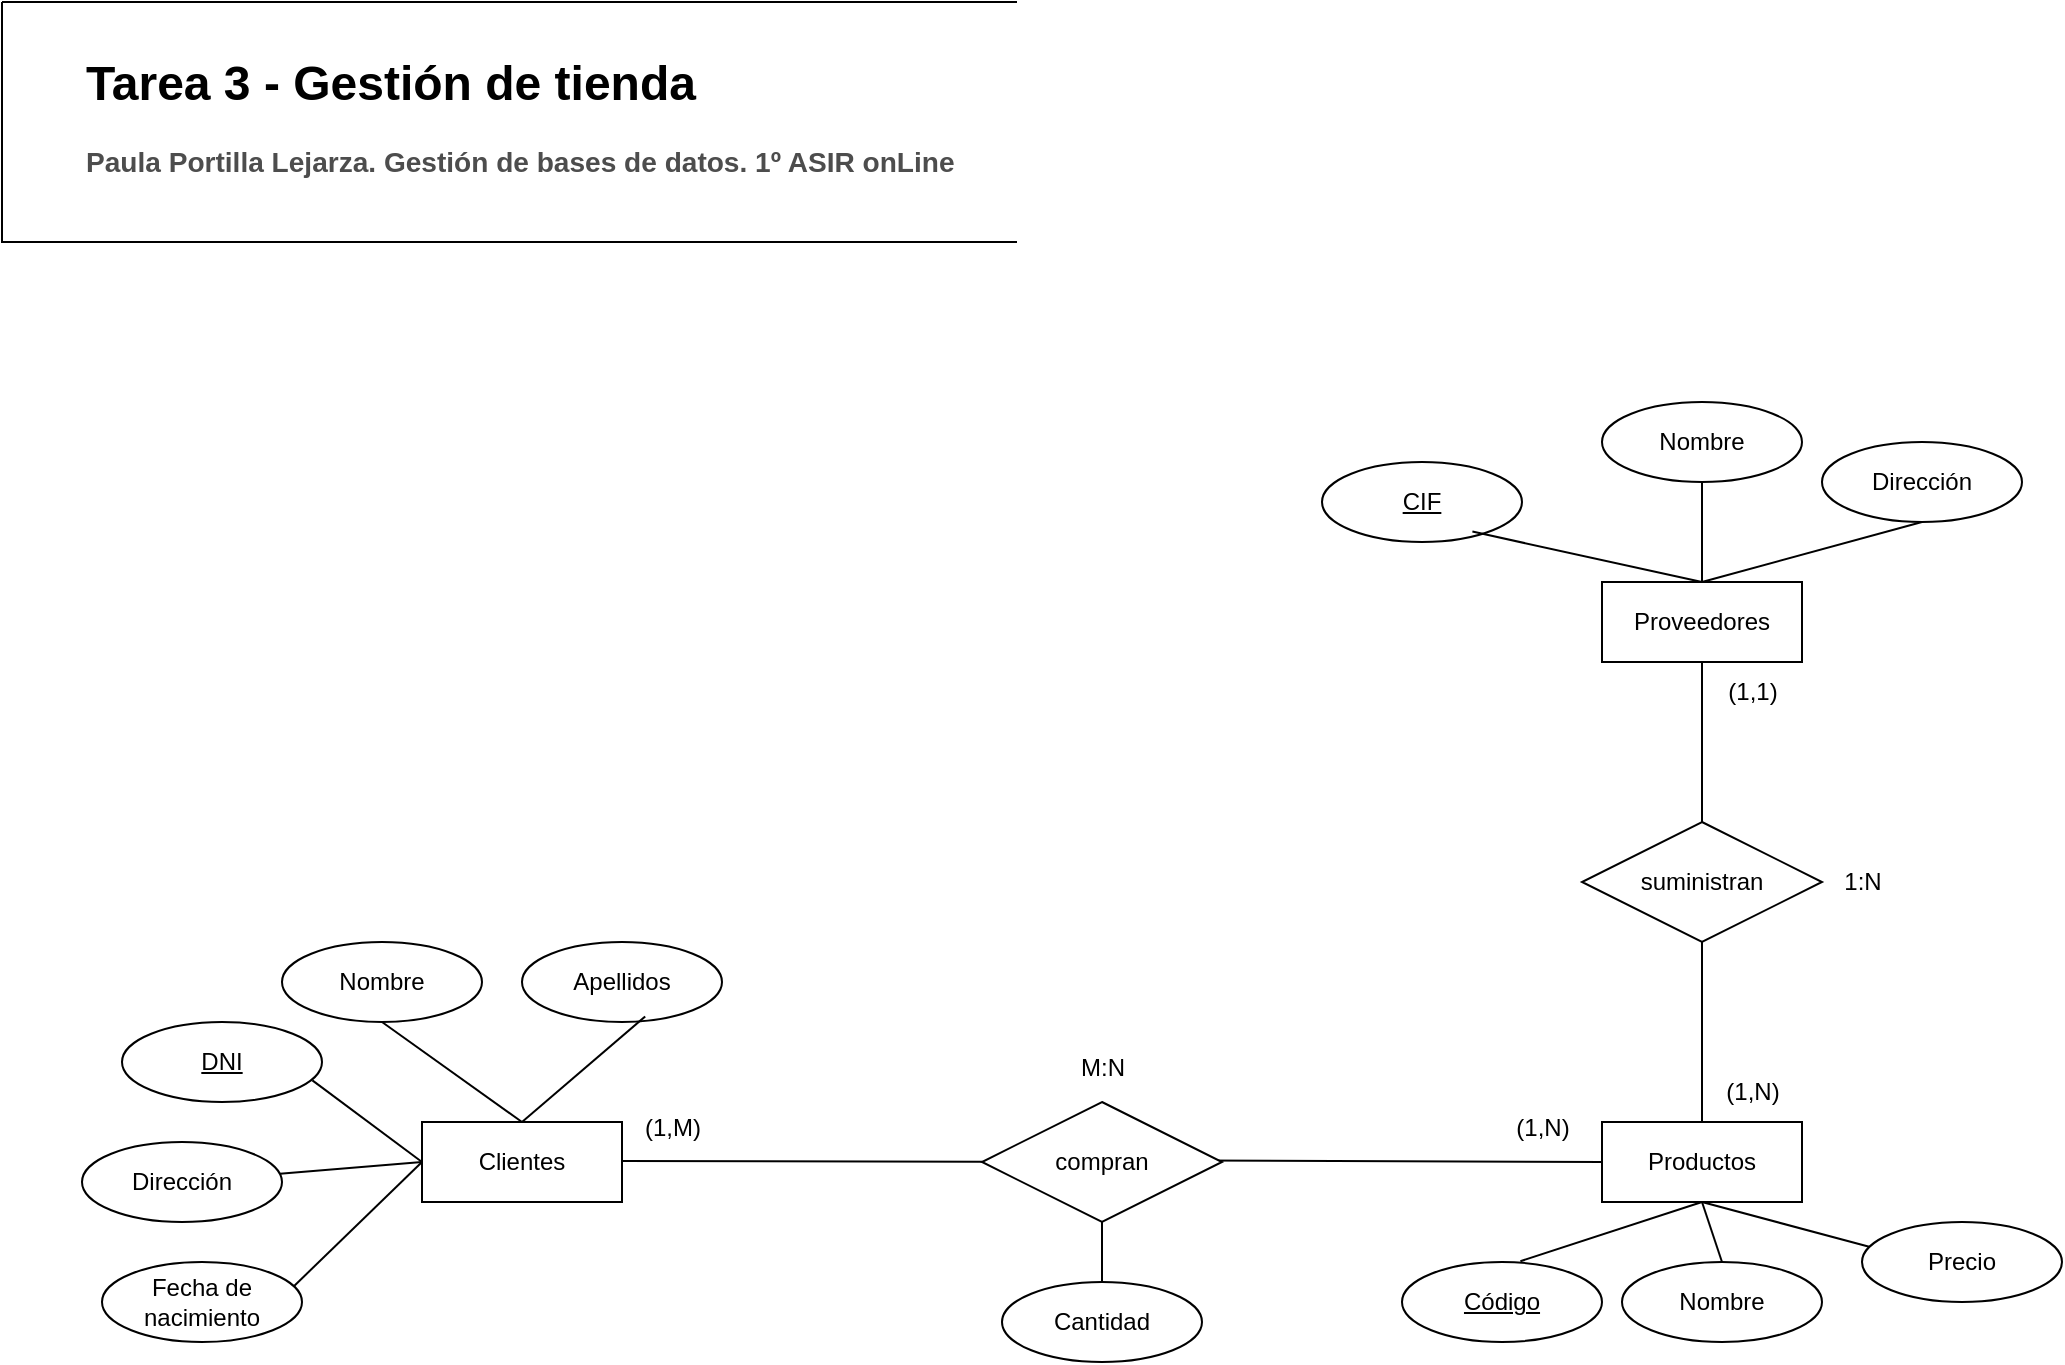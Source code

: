 <mxfile version="24.8.9">
  <diagram name="Page-1" id="WBDv5_wROoBOC59eoUjj">
    <mxGraphModel dx="1909" dy="978" grid="1" gridSize="10" guides="1" tooltips="1" connect="1" arrows="1" fold="1" page="1" pageScale="1" pageWidth="1169" pageHeight="827" math="0" shadow="0">
      <root>
        <mxCell id="0" />
        <mxCell id="1" parent="0" />
        <mxCell id="l6Cd_dXinIFo6cYeAmfx-22" value="" style="endArrow=none;html=1;rounded=0;entryX=0;entryY=0.5;entryDx=0;entryDy=0;exitX=0.917;exitY=0.487;exitDx=0;exitDy=0;exitPerimeter=0;" edge="1" parent="1" source="l6Cd_dXinIFo6cYeAmfx-5" target="l6Cd_dXinIFo6cYeAmfx-3">
          <mxGeometry relative="1" as="geometry">
            <mxPoint x="690" y="620" as="sourcePoint" />
            <mxPoint x="790" y="619.5" as="targetPoint" />
          </mxGeometry>
        </mxCell>
        <mxCell id="l6Cd_dXinIFo6cYeAmfx-16" value="" style="endArrow=none;html=1;rounded=0;exitX=0.94;exitY=0.35;exitDx=0;exitDy=0;exitPerimeter=0;" edge="1" parent="1" source="l6Cd_dXinIFo6cYeAmfx-9">
          <mxGeometry relative="1" as="geometry">
            <mxPoint x="490" y="640" as="sourcePoint" />
            <mxPoint x="250" y="620" as="targetPoint" />
          </mxGeometry>
        </mxCell>
        <mxCell id="l6Cd_dXinIFo6cYeAmfx-1" value="" style="swimlane;startSize=0;" vertex="1" parent="1">
          <mxGeometry x="40" y="40" width="520" height="120" as="geometry" />
        </mxCell>
        <mxCell id="l6Cd_dXinIFo6cYeAmfx-2" value="&lt;h1 style=&quot;margin-top: 0px;&quot;&gt;Tarea 3 - Gestión de tienda&lt;/h1&gt;&lt;h3&gt;&lt;font color=&quot;#4d4d4d&quot;&gt;Paula Portilla Lejarza.&amp;nbsp;&lt;/font&gt;&lt;span style=&quot;background-color: initial; font-size: 14.04px;&quot;&gt;&lt;font color=&quot;#4d4d4d&quot;&gt;Gestión de bases de datos. 1º ASIR onLine&lt;/font&gt;&lt;/span&gt;&lt;/h3&gt;" style="text;html=1;whiteSpace=wrap;overflow=hidden;rounded=0;" vertex="1" parent="l6Cd_dXinIFo6cYeAmfx-1">
          <mxGeometry x="40" y="20" width="860" height="120" as="geometry" />
        </mxCell>
        <mxCell id="l6Cd_dXinIFo6cYeAmfx-3" value="Productos" style="whiteSpace=wrap;html=1;align=center;" vertex="1" parent="1">
          <mxGeometry x="840" y="600" width="100" height="40" as="geometry" />
        </mxCell>
        <mxCell id="l6Cd_dXinIFo6cYeAmfx-4" value="Clientes" style="whiteSpace=wrap;html=1;align=center;" vertex="1" parent="1">
          <mxGeometry x="250" y="600" width="100" height="40" as="geometry" />
        </mxCell>
        <mxCell id="l6Cd_dXinIFo6cYeAmfx-5" value="compran" style="shape=rhombus;perimeter=rhombusPerimeter;whiteSpace=wrap;html=1;align=center;" vertex="1" parent="1">
          <mxGeometry x="530" y="590" width="120" height="60" as="geometry" />
        </mxCell>
        <mxCell id="l6Cd_dXinIFo6cYeAmfx-6" value="suministran" style="shape=rhombus;perimeter=rhombusPerimeter;whiteSpace=wrap;html=1;align=center;" vertex="1" parent="1">
          <mxGeometry x="830" y="450" width="120" height="60" as="geometry" />
        </mxCell>
        <mxCell id="l6Cd_dXinIFo6cYeAmfx-7" value="Proveedores" style="whiteSpace=wrap;html=1;align=center;" vertex="1" parent="1">
          <mxGeometry x="840" y="330" width="100" height="40" as="geometry" />
        </mxCell>
        <mxCell id="l6Cd_dXinIFo6cYeAmfx-8" value="DNI" style="ellipse;whiteSpace=wrap;html=1;align=center;fontStyle=4;" vertex="1" parent="1">
          <mxGeometry x="100" y="550" width="100" height="40" as="geometry" />
        </mxCell>
        <mxCell id="l6Cd_dXinIFo6cYeAmfx-9" value="Fecha de nacimiento" style="ellipse;whiteSpace=wrap;html=1;align=center;" vertex="1" parent="1">
          <mxGeometry x="90" y="670" width="100" height="40" as="geometry" />
        </mxCell>
        <mxCell id="l6Cd_dXinIFo6cYeAmfx-10" value="Dirección" style="ellipse;whiteSpace=wrap;html=1;align=center;" vertex="1" parent="1">
          <mxGeometry x="80" y="610" width="100" height="40" as="geometry" />
        </mxCell>
        <mxCell id="l6Cd_dXinIFo6cYeAmfx-11" value="Apellidos" style="ellipse;whiteSpace=wrap;html=1;align=center;" vertex="1" parent="1">
          <mxGeometry x="300" y="510" width="100" height="40" as="geometry" />
        </mxCell>
        <mxCell id="l6Cd_dXinIFo6cYeAmfx-12" value="Nombre" style="ellipse;whiteSpace=wrap;html=1;align=center;" vertex="1" parent="1">
          <mxGeometry x="180" y="510" width="100" height="40" as="geometry" />
        </mxCell>
        <mxCell id="l6Cd_dXinIFo6cYeAmfx-17" value="" style="endArrow=none;html=1;rounded=0;" edge="1" parent="1" source="l6Cd_dXinIFo6cYeAmfx-10">
          <mxGeometry relative="1" as="geometry">
            <mxPoint x="490" y="640" as="sourcePoint" />
            <mxPoint x="250" y="620" as="targetPoint" />
          </mxGeometry>
        </mxCell>
        <mxCell id="l6Cd_dXinIFo6cYeAmfx-18" value="" style="endArrow=none;html=1;rounded=0;entryX=0;entryY=0.5;entryDx=0;entryDy=0;exitX=0.952;exitY=0.73;exitDx=0;exitDy=0;exitPerimeter=0;" edge="1" parent="1" source="l6Cd_dXinIFo6cYeAmfx-8" target="l6Cd_dXinIFo6cYeAmfx-4">
          <mxGeometry relative="1" as="geometry">
            <mxPoint x="200" y="570" as="sourcePoint" />
            <mxPoint x="570" y="640" as="targetPoint" />
          </mxGeometry>
        </mxCell>
        <mxCell id="l6Cd_dXinIFo6cYeAmfx-19" value="" style="endArrow=none;html=1;rounded=0;exitX=0.5;exitY=1;exitDx=0;exitDy=0;entryX=0.5;entryY=0;entryDx=0;entryDy=0;" edge="1" parent="1" source="l6Cd_dXinIFo6cYeAmfx-12" target="l6Cd_dXinIFo6cYeAmfx-4">
          <mxGeometry relative="1" as="geometry">
            <mxPoint x="410" y="640" as="sourcePoint" />
            <mxPoint x="570" y="640" as="targetPoint" />
          </mxGeometry>
        </mxCell>
        <mxCell id="l6Cd_dXinIFo6cYeAmfx-20" value="" style="endArrow=none;html=1;rounded=0;exitX=0.616;exitY=0.93;exitDx=0;exitDy=0;exitPerimeter=0;entryX=0.5;entryY=0;entryDx=0;entryDy=0;" edge="1" parent="1" source="l6Cd_dXinIFo6cYeAmfx-11" target="l6Cd_dXinIFo6cYeAmfx-4">
          <mxGeometry relative="1" as="geometry">
            <mxPoint x="410" y="640" as="sourcePoint" />
            <mxPoint x="570" y="640" as="targetPoint" />
          </mxGeometry>
        </mxCell>
        <mxCell id="l6Cd_dXinIFo6cYeAmfx-21" value="" style="endArrow=none;html=1;rounded=0;" edge="1" parent="1" target="l6Cd_dXinIFo6cYeAmfx-5">
          <mxGeometry relative="1" as="geometry">
            <mxPoint x="350" y="619.5" as="sourcePoint" />
            <mxPoint x="510" y="619.5" as="targetPoint" />
          </mxGeometry>
        </mxCell>
        <mxCell id="l6Cd_dXinIFo6cYeAmfx-23" value="Código" style="ellipse;whiteSpace=wrap;html=1;align=center;fontStyle=4;" vertex="1" parent="1">
          <mxGeometry x="740" y="670" width="100" height="40" as="geometry" />
        </mxCell>
        <mxCell id="l6Cd_dXinIFo6cYeAmfx-24" value="Nombre" style="ellipse;whiteSpace=wrap;html=1;align=center;" vertex="1" parent="1">
          <mxGeometry x="850" y="670" width="100" height="40" as="geometry" />
        </mxCell>
        <mxCell id="l6Cd_dXinIFo6cYeAmfx-25" value="" style="endArrow=none;html=1;rounded=0;entryX=0.5;entryY=1;entryDx=0;entryDy=0;exitX=0.592;exitY=-0.01;exitDx=0;exitDy=0;exitPerimeter=0;" edge="1" parent="1" source="l6Cd_dXinIFo6cYeAmfx-23" target="l6Cd_dXinIFo6cYeAmfx-3">
          <mxGeometry relative="1" as="geometry">
            <mxPoint x="610" y="640" as="sourcePoint" />
            <mxPoint x="770" y="640" as="targetPoint" />
          </mxGeometry>
        </mxCell>
        <mxCell id="l6Cd_dXinIFo6cYeAmfx-26" value="" style="endArrow=none;html=1;rounded=0;entryX=0.5;entryY=1;entryDx=0;entryDy=0;exitX=0.5;exitY=0;exitDx=0;exitDy=0;" edge="1" parent="1" source="l6Cd_dXinIFo6cYeAmfx-24" target="l6Cd_dXinIFo6cYeAmfx-3">
          <mxGeometry relative="1" as="geometry">
            <mxPoint x="610" y="640" as="sourcePoint" />
            <mxPoint x="770" y="640" as="targetPoint" />
          </mxGeometry>
        </mxCell>
        <mxCell id="l6Cd_dXinIFo6cYeAmfx-28" value="Precio" style="ellipse;whiteSpace=wrap;html=1;align=center;" vertex="1" parent="1">
          <mxGeometry x="970" y="650" width="100" height="40" as="geometry" />
        </mxCell>
        <mxCell id="l6Cd_dXinIFo6cYeAmfx-29" value="" style="endArrow=none;html=1;rounded=0;entryX=0.5;entryY=1;entryDx=0;entryDy=0;exitX=0.036;exitY=0.31;exitDx=0;exitDy=0;exitPerimeter=0;" edge="1" parent="1" source="l6Cd_dXinIFo6cYeAmfx-28" target="l6Cd_dXinIFo6cYeAmfx-3">
          <mxGeometry relative="1" as="geometry">
            <mxPoint x="610" y="640" as="sourcePoint" />
            <mxPoint x="770" y="640" as="targetPoint" />
          </mxGeometry>
        </mxCell>
        <mxCell id="l6Cd_dXinIFo6cYeAmfx-30" value="CIF" style="ellipse;whiteSpace=wrap;html=1;align=center;fontStyle=4;" vertex="1" parent="1">
          <mxGeometry x="700" y="270" width="100" height="40" as="geometry" />
        </mxCell>
        <mxCell id="l6Cd_dXinIFo6cYeAmfx-31" value="Nombre" style="ellipse;whiteSpace=wrap;html=1;align=center;" vertex="1" parent="1">
          <mxGeometry x="840" y="240" width="100" height="40" as="geometry" />
        </mxCell>
        <mxCell id="l6Cd_dXinIFo6cYeAmfx-32" value="Dirección" style="ellipse;whiteSpace=wrap;html=1;align=center;" vertex="1" parent="1">
          <mxGeometry x="950" y="260" width="100" height="40" as="geometry" />
        </mxCell>
        <mxCell id="l6Cd_dXinIFo6cYeAmfx-33" value="" style="endArrow=none;html=1;rounded=0;exitX=0.5;exitY=1;exitDx=0;exitDy=0;entryX=0.5;entryY=0;entryDx=0;entryDy=0;" edge="1" parent="1" source="l6Cd_dXinIFo6cYeAmfx-7" target="l6Cd_dXinIFo6cYeAmfx-6">
          <mxGeometry relative="1" as="geometry">
            <mxPoint x="610" y="520" as="sourcePoint" />
            <mxPoint x="770" y="520" as="targetPoint" />
          </mxGeometry>
        </mxCell>
        <mxCell id="l6Cd_dXinIFo6cYeAmfx-34" value="" style="endArrow=none;html=1;rounded=0;exitX=0.5;exitY=1;exitDx=0;exitDy=0;entryX=0.5;entryY=0;entryDx=0;entryDy=0;" edge="1" parent="1" source="l6Cd_dXinIFo6cYeAmfx-6" target="l6Cd_dXinIFo6cYeAmfx-3">
          <mxGeometry relative="1" as="geometry">
            <mxPoint x="610" y="520" as="sourcePoint" />
            <mxPoint x="770" y="520" as="targetPoint" />
          </mxGeometry>
        </mxCell>
        <mxCell id="l6Cd_dXinIFo6cYeAmfx-36" value="" style="endArrow=none;html=1;rounded=0;entryX=0.5;entryY=1;entryDx=0;entryDy=0;" edge="1" parent="1" source="l6Cd_dXinIFo6cYeAmfx-7" target="l6Cd_dXinIFo6cYeAmfx-31">
          <mxGeometry relative="1" as="geometry">
            <mxPoint x="610" y="280" as="sourcePoint" />
            <mxPoint x="770" y="280" as="targetPoint" />
          </mxGeometry>
        </mxCell>
        <mxCell id="l6Cd_dXinIFo6cYeAmfx-37" value="" style="endArrow=none;html=1;rounded=0;exitX=0.752;exitY=0.87;exitDx=0;exitDy=0;exitPerimeter=0;" edge="1" parent="1" source="l6Cd_dXinIFo6cYeAmfx-30">
          <mxGeometry relative="1" as="geometry">
            <mxPoint x="610" y="280" as="sourcePoint" />
            <mxPoint x="890" y="330" as="targetPoint" />
          </mxGeometry>
        </mxCell>
        <mxCell id="l6Cd_dXinIFo6cYeAmfx-38" value="" style="endArrow=none;html=1;rounded=0;entryX=0.5;entryY=1;entryDx=0;entryDy=0;exitX=0.5;exitY=0;exitDx=0;exitDy=0;" edge="1" parent="1" source="l6Cd_dXinIFo6cYeAmfx-7" target="l6Cd_dXinIFo6cYeAmfx-32">
          <mxGeometry relative="1" as="geometry">
            <mxPoint x="610" y="280" as="sourcePoint" />
            <mxPoint x="770" y="280" as="targetPoint" />
          </mxGeometry>
        </mxCell>
        <mxCell id="l6Cd_dXinIFo6cYeAmfx-43" value="(1,N)" style="text;html=1;align=center;verticalAlign=middle;resizable=0;points=[];autosize=1;strokeColor=none;fillColor=none;" vertex="1" parent="1">
          <mxGeometry x="785" y="588" width="50" height="30" as="geometry" />
        </mxCell>
        <mxCell id="l6Cd_dXinIFo6cYeAmfx-44" value="Cantidad" style="ellipse;whiteSpace=wrap;html=1;align=center;" vertex="1" parent="1">
          <mxGeometry x="540" y="680" width="100" height="40" as="geometry" />
        </mxCell>
        <mxCell id="l6Cd_dXinIFo6cYeAmfx-45" value="" style="endArrow=none;html=1;rounded=0;exitX=0.5;exitY=1;exitDx=0;exitDy=0;entryX=0.5;entryY=0;entryDx=0;entryDy=0;" edge="1" parent="1" source="l6Cd_dXinIFo6cYeAmfx-5" target="l6Cd_dXinIFo6cYeAmfx-44">
          <mxGeometry relative="1" as="geometry">
            <mxPoint x="610" y="640" as="sourcePoint" />
            <mxPoint x="770" y="640" as="targetPoint" />
          </mxGeometry>
        </mxCell>
        <mxCell id="l6Cd_dXinIFo6cYeAmfx-46" value="(1,M)" style="text;html=1;align=center;verticalAlign=middle;resizable=0;points=[];autosize=1;strokeColor=none;fillColor=none;" vertex="1" parent="1">
          <mxGeometry x="350" y="588" width="50" height="30" as="geometry" />
        </mxCell>
        <mxCell id="l6Cd_dXinIFo6cYeAmfx-47" value="M:N" style="text;html=1;align=center;verticalAlign=middle;resizable=0;points=[];autosize=1;strokeColor=none;fillColor=none;" vertex="1" parent="1">
          <mxGeometry x="565" y="558" width="50" height="30" as="geometry" />
        </mxCell>
        <mxCell id="l6Cd_dXinIFo6cYeAmfx-48" value="(1,1)" style="text;html=1;align=center;verticalAlign=middle;resizable=0;points=[];autosize=1;strokeColor=none;fillColor=none;" vertex="1" parent="1">
          <mxGeometry x="890" y="370" width="50" height="30" as="geometry" />
        </mxCell>
        <mxCell id="l6Cd_dXinIFo6cYeAmfx-49" value="(1,N)" style="text;html=1;align=center;verticalAlign=middle;resizable=0;points=[];autosize=1;strokeColor=none;fillColor=none;" vertex="1" parent="1">
          <mxGeometry x="890" y="570" width="50" height="30" as="geometry" />
        </mxCell>
        <mxCell id="l6Cd_dXinIFo6cYeAmfx-50" value="1:N" style="text;html=1;align=center;verticalAlign=middle;resizable=0;points=[];autosize=1;strokeColor=none;fillColor=none;" vertex="1" parent="1">
          <mxGeometry x="950" y="465" width="40" height="30" as="geometry" />
        </mxCell>
      </root>
    </mxGraphModel>
  </diagram>
</mxfile>
